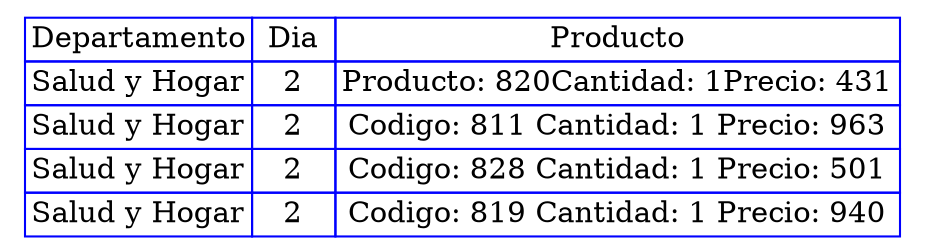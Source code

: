 digraph {
    tbl[
     shape=plaintext
     label=<
     <table border='0' cellborder='1' color='blue' cellspacing='0'>
<tr> <td>Departamento</td> <td> Dia </td> <td>Producto</td></tr>
<tr>
<td>Salud y Hogar</td>
<td>2</td>
<td>Producto: 820
Cantidad: 1
Precio: 431</td>
</tr><tr>
<td>Salud y Hogar</td>
<td>2</td>
<td>Codigo: 811 
Cantidad: 1 
Precio: 963</td>
</tr>
<tr>
<td>Salud y Hogar</td>
<td>2</td>
<td>Codigo: 828 
Cantidad: 1 
Precio: 501</td>
</tr>
<tr>
<td>Salud y Hogar</td>
<td>2</td>
<td>Codigo: 819 
Cantidad: 1 
Precio: 940</td>
</tr>
</table>
    >];
}